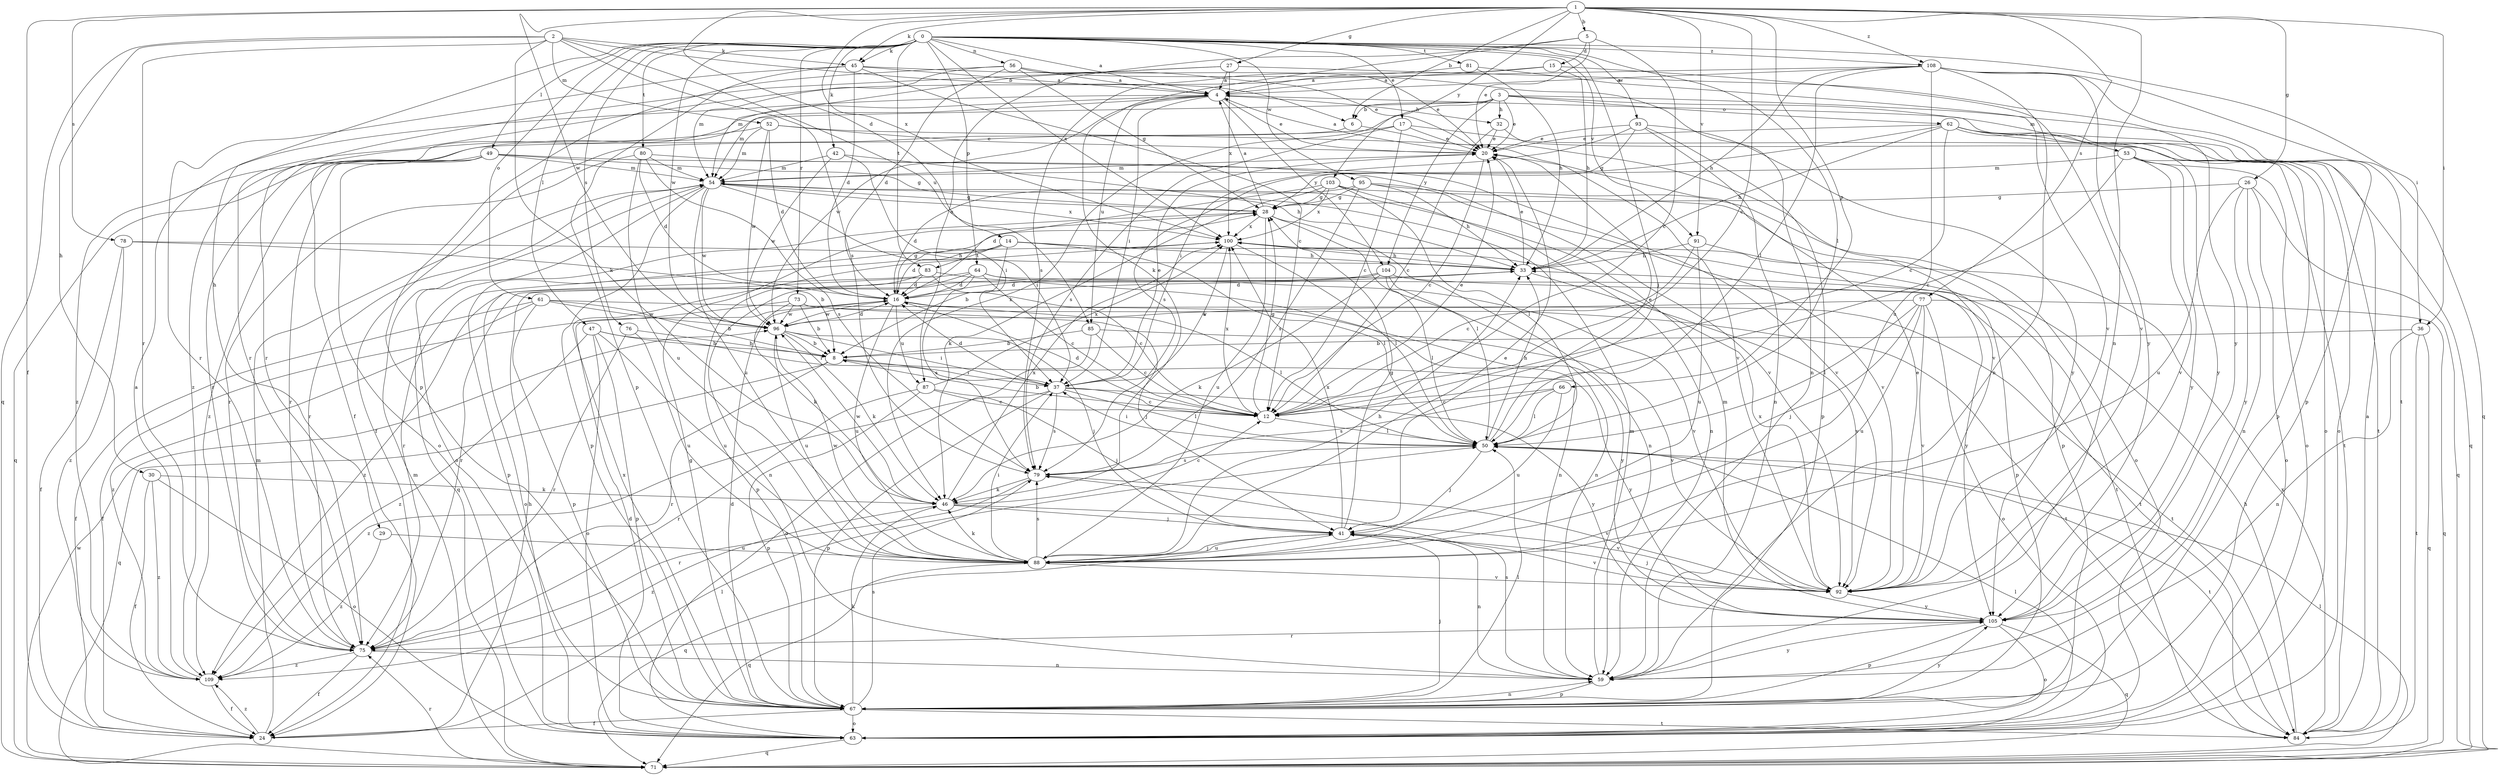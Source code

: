 strict digraph  {
0;
1;
2;
3;
4;
5;
6;
8;
12;
14;
15;
16;
17;
20;
24;
26;
27;
28;
29;
30;
32;
33;
36;
37;
41;
42;
45;
46;
47;
49;
50;
52;
53;
54;
56;
59;
61;
62;
63;
64;
66;
67;
71;
73;
75;
76;
77;
78;
79;
80;
81;
83;
84;
85;
87;
88;
91;
92;
93;
95;
96;
100;
103;
104;
105;
108;
109;
0 -> 4  [label=a];
0 -> 17  [label=e];
0 -> 29  [label=h];
0 -> 36  [label=i];
0 -> 41  [label=j];
0 -> 42  [label=k];
0 -> 45  [label=k];
0 -> 47  [label=l];
0 -> 49  [label=l];
0 -> 50  [label=l];
0 -> 56  [label=n];
0 -> 61  [label=o];
0 -> 64  [label=p];
0 -> 73  [label=r];
0 -> 76  [label=s];
0 -> 80  [label=t];
0 -> 81  [label=t];
0 -> 83  [label=t];
0 -> 91  [label=v];
0 -> 93  [label=w];
0 -> 95  [label=w];
0 -> 96  [label=w];
0 -> 100  [label=x];
0 -> 108  [label=z];
1 -> 5  [label=b];
1 -> 6  [label=b];
1 -> 12  [label=c];
1 -> 14  [label=d];
1 -> 24  [label=f];
1 -> 26  [label=g];
1 -> 27  [label=g];
1 -> 36  [label=i];
1 -> 45  [label=k];
1 -> 59  [label=n];
1 -> 66  [label=p];
1 -> 77  [label=s];
1 -> 78  [label=s];
1 -> 91  [label=v];
1 -> 96  [label=w];
1 -> 100  [label=x];
1 -> 103  [label=y];
1 -> 108  [label=z];
2 -> 6  [label=b];
2 -> 30  [label=h];
2 -> 45  [label=k];
2 -> 46  [label=k];
2 -> 52  [label=m];
2 -> 71  [label=q];
2 -> 75  [label=r];
2 -> 79  [label=s];
2 -> 85  [label=u];
3 -> 6  [label=b];
3 -> 20  [label=e];
3 -> 24  [label=f];
3 -> 32  [label=h];
3 -> 46  [label=k];
3 -> 53  [label=m];
3 -> 62  [label=o];
3 -> 67  [label=p];
3 -> 104  [label=y];
4 -> 20  [label=e];
4 -> 32  [label=h];
4 -> 37  [label=i];
4 -> 54  [label=m];
4 -> 85  [label=u];
4 -> 96  [label=w];
4 -> 104  [label=y];
4 -> 109  [label=z];
5 -> 12  [label=c];
5 -> 15  [label=d];
5 -> 20  [label=e];
5 -> 46  [label=k];
5 -> 87  [label=u];
6 -> 75  [label=r];
6 -> 92  [label=v];
8 -> 37  [label=i];
8 -> 71  [label=q];
8 -> 75  [label=r];
8 -> 105  [label=y];
12 -> 8  [label=b];
12 -> 16  [label=d];
12 -> 20  [label=e];
12 -> 28  [label=g];
12 -> 50  [label=l];
12 -> 100  [label=x];
14 -> 8  [label=b];
14 -> 16  [label=d];
14 -> 33  [label=h];
14 -> 50  [label=l];
14 -> 67  [label=p];
14 -> 83  [label=t];
14 -> 84  [label=t];
15 -> 4  [label=a];
15 -> 33  [label=h];
15 -> 79  [label=s];
15 -> 92  [label=v];
16 -> 28  [label=g];
16 -> 50  [label=l];
16 -> 84  [label=t];
16 -> 87  [label=u];
16 -> 88  [label=u];
16 -> 96  [label=w];
17 -> 12  [label=c];
17 -> 20  [label=e];
17 -> 24  [label=f];
17 -> 63  [label=o];
17 -> 79  [label=s];
20 -> 4  [label=a];
20 -> 12  [label=c];
20 -> 54  [label=m];
24 -> 33  [label=h];
24 -> 50  [label=l];
24 -> 54  [label=m];
24 -> 109  [label=z];
26 -> 28  [label=g];
26 -> 59  [label=n];
26 -> 63  [label=o];
26 -> 71  [label=q];
26 -> 88  [label=u];
26 -> 105  [label=y];
27 -> 4  [label=a];
27 -> 54  [label=m];
27 -> 75  [label=r];
27 -> 100  [label=x];
27 -> 105  [label=y];
28 -> 4  [label=a];
28 -> 50  [label=l];
28 -> 59  [label=n];
28 -> 71  [label=q];
28 -> 88  [label=u];
28 -> 100  [label=x];
29 -> 88  [label=u];
29 -> 109  [label=z];
30 -> 24  [label=f];
30 -> 46  [label=k];
30 -> 63  [label=o];
30 -> 109  [label=z];
32 -> 12  [label=c];
32 -> 20  [label=e];
32 -> 67  [label=p];
33 -> 16  [label=d];
33 -> 20  [label=e];
33 -> 92  [label=v];
36 -> 8  [label=b];
36 -> 59  [label=n];
36 -> 71  [label=q];
36 -> 84  [label=t];
37 -> 12  [label=c];
37 -> 16  [label=d];
37 -> 20  [label=e];
37 -> 50  [label=l];
37 -> 67  [label=p];
37 -> 79  [label=s];
37 -> 105  [label=y];
37 -> 109  [label=z];
41 -> 28  [label=g];
41 -> 59  [label=n];
41 -> 71  [label=q];
41 -> 88  [label=u];
41 -> 92  [label=v];
41 -> 100  [label=x];
42 -> 33  [label=h];
42 -> 37  [label=i];
42 -> 54  [label=m];
42 -> 96  [label=w];
45 -> 4  [label=a];
45 -> 12  [label=c];
45 -> 16  [label=d];
45 -> 20  [label=e];
45 -> 67  [label=p];
45 -> 75  [label=r];
46 -> 12  [label=c];
46 -> 41  [label=j];
46 -> 92  [label=v];
46 -> 96  [label=w];
46 -> 100  [label=x];
46 -> 109  [label=z];
47 -> 8  [label=b];
47 -> 37  [label=i];
47 -> 63  [label=o];
47 -> 67  [label=p];
47 -> 88  [label=u];
47 -> 109  [label=z];
49 -> 28  [label=g];
49 -> 54  [label=m];
49 -> 63  [label=o];
49 -> 71  [label=q];
49 -> 75  [label=r];
49 -> 92  [label=v];
49 -> 109  [label=z];
50 -> 20  [label=e];
50 -> 33  [label=h];
50 -> 37  [label=i];
50 -> 41  [label=j];
50 -> 79  [label=s];
50 -> 84  [label=t];
52 -> 16  [label=d];
52 -> 20  [label=e];
52 -> 54  [label=m];
52 -> 92  [label=v];
52 -> 96  [label=w];
52 -> 109  [label=z];
53 -> 12  [label=c];
53 -> 54  [label=m];
53 -> 63  [label=o];
53 -> 84  [label=t];
53 -> 92  [label=v];
53 -> 105  [label=y];
54 -> 28  [label=g];
54 -> 37  [label=i];
54 -> 63  [label=o];
54 -> 67  [label=p];
54 -> 75  [label=r];
54 -> 88  [label=u];
54 -> 96  [label=w];
54 -> 100  [label=x];
56 -> 4  [label=a];
56 -> 16  [label=d];
56 -> 20  [label=e];
56 -> 28  [label=g];
56 -> 54  [label=m];
56 -> 59  [label=n];
56 -> 67  [label=p];
59 -> 54  [label=m];
59 -> 67  [label=p];
59 -> 79  [label=s];
59 -> 105  [label=y];
61 -> 8  [label=b];
61 -> 24  [label=f];
61 -> 67  [label=p];
61 -> 96  [label=w];
61 -> 105  [label=y];
61 -> 109  [label=z];
62 -> 12  [label=c];
62 -> 20  [label=e];
62 -> 33  [label=h];
62 -> 63  [label=o];
62 -> 71  [label=q];
62 -> 79  [label=s];
62 -> 84  [label=t];
62 -> 105  [label=y];
63 -> 16  [label=d];
63 -> 50  [label=l];
63 -> 71  [label=q];
64 -> 12  [label=c];
64 -> 16  [label=d];
64 -> 59  [label=n];
64 -> 79  [label=s];
64 -> 84  [label=t];
64 -> 92  [label=v];
64 -> 109  [label=z];
66 -> 12  [label=c];
66 -> 50  [label=l];
66 -> 79  [label=s];
66 -> 88  [label=u];
67 -> 16  [label=d];
67 -> 24  [label=f];
67 -> 28  [label=g];
67 -> 41  [label=j];
67 -> 46  [label=k];
67 -> 50  [label=l];
67 -> 59  [label=n];
67 -> 63  [label=o];
67 -> 79  [label=s];
67 -> 84  [label=t];
67 -> 100  [label=x];
67 -> 105  [label=y];
71 -> 50  [label=l];
71 -> 54  [label=m];
71 -> 75  [label=r];
71 -> 96  [label=w];
73 -> 8  [label=b];
73 -> 24  [label=f];
73 -> 41  [label=j];
73 -> 46  [label=k];
73 -> 84  [label=t];
73 -> 96  [label=w];
75 -> 24  [label=f];
75 -> 59  [label=n];
75 -> 109  [label=z];
76 -> 8  [label=b];
76 -> 75  [label=r];
76 -> 88  [label=u];
77 -> 41  [label=j];
77 -> 50  [label=l];
77 -> 63  [label=o];
77 -> 71  [label=q];
77 -> 88  [label=u];
77 -> 92  [label=v];
77 -> 96  [label=w];
78 -> 8  [label=b];
78 -> 24  [label=f];
78 -> 33  [label=h];
78 -> 109  [label=z];
79 -> 46  [label=k];
79 -> 75  [label=r];
79 -> 92  [label=v];
80 -> 16  [label=d];
80 -> 54  [label=m];
80 -> 75  [label=r];
80 -> 79  [label=s];
80 -> 88  [label=u];
80 -> 92  [label=v];
81 -> 4  [label=a];
81 -> 33  [label=h];
81 -> 92  [label=v];
83 -> 12  [label=c];
83 -> 16  [label=d];
83 -> 59  [label=n];
83 -> 63  [label=o];
83 -> 67  [label=p];
84 -> 4  [label=a];
84 -> 33  [label=h];
84 -> 100  [label=x];
85 -> 8  [label=b];
85 -> 12  [label=c];
85 -> 63  [label=o];
85 -> 92  [label=v];
87 -> 12  [label=c];
87 -> 41  [label=j];
87 -> 67  [label=p];
87 -> 75  [label=r];
87 -> 100  [label=x];
88 -> 20  [label=e];
88 -> 33  [label=h];
88 -> 37  [label=i];
88 -> 41  [label=j];
88 -> 46  [label=k];
88 -> 71  [label=q];
88 -> 79  [label=s];
88 -> 92  [label=v];
88 -> 96  [label=w];
91 -> 12  [label=c];
91 -> 33  [label=h];
91 -> 67  [label=p];
91 -> 88  [label=u];
92 -> 20  [label=e];
92 -> 41  [label=j];
92 -> 100  [label=x];
92 -> 105  [label=y];
93 -> 20  [label=e];
93 -> 28  [label=g];
93 -> 37  [label=i];
93 -> 59  [label=n];
93 -> 67  [label=p];
93 -> 105  [label=y];
95 -> 16  [label=d];
95 -> 28  [label=g];
95 -> 33  [label=h];
95 -> 63  [label=o];
95 -> 79  [label=s];
95 -> 92  [label=v];
96 -> 8  [label=b];
96 -> 16  [label=d];
96 -> 37  [label=i];
96 -> 41  [label=j];
96 -> 46  [label=k];
96 -> 88  [label=u];
100 -> 33  [label=h];
100 -> 37  [label=i];
100 -> 50  [label=l];
100 -> 75  [label=r];
103 -> 16  [label=d];
103 -> 28  [label=g];
103 -> 46  [label=k];
103 -> 50  [label=l];
103 -> 59  [label=n];
103 -> 67  [label=p];
103 -> 100  [label=x];
104 -> 16  [label=d];
104 -> 46  [label=k];
104 -> 50  [label=l];
104 -> 59  [label=n];
104 -> 75  [label=r];
104 -> 105  [label=y];
105 -> 54  [label=m];
105 -> 63  [label=o];
105 -> 67  [label=p];
105 -> 71  [label=q];
105 -> 75  [label=r];
108 -> 4  [label=a];
108 -> 33  [label=h];
108 -> 50  [label=l];
108 -> 59  [label=n];
108 -> 71  [label=q];
108 -> 75  [label=r];
108 -> 84  [label=t];
108 -> 88  [label=u];
108 -> 105  [label=y];
109 -> 4  [label=a];
109 -> 24  [label=f];
}
